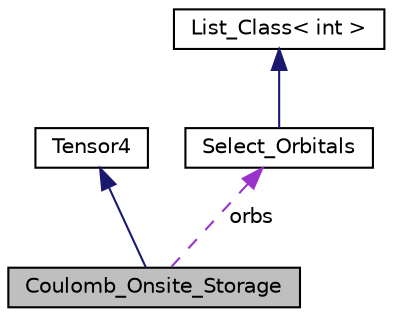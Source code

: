digraph "Coulomb_Onsite_Storage"
{
  edge [fontname="Helvetica",fontsize="10",labelfontname="Helvetica",labelfontsize="10"];
  node [fontname="Helvetica",fontsize="10",shape=record];
  Node1 [label="Coulomb_Onsite_Storage",height=0.2,width=0.4,color="black", fillcolor="grey75", style="filled", fontcolor="black"];
  Node2 -> Node1 [dir="back",color="midnightblue",fontsize="10",style="solid",fontname="Helvetica"];
  Node2 [label="Tensor4",height=0.2,width=0.4,color="black", fillcolor="white", style="filled",URL="$classTensor4.html",tooltip="Class to store a rank-4 (complex) tensor: "];
  Node3 -> Node1 [dir="back",color="darkorchid3",fontsize="10",style="dashed",label=" orbs" ,fontname="Helvetica"];
  Node3 [label="Select_Orbitals",height=0.2,width=0.4,color="black", fillcolor="white", style="filled",URL="$classSelect__Orbitals.html"];
  Node4 -> Node3 [dir="back",color="midnightblue",fontsize="10",style="solid",fontname="Helvetica"];
  Node4 [label="List_Class\< int \>",height=0.2,width=0.4,color="black", fillcolor="white", style="filled",URL="$classList__Class.html"];
}
